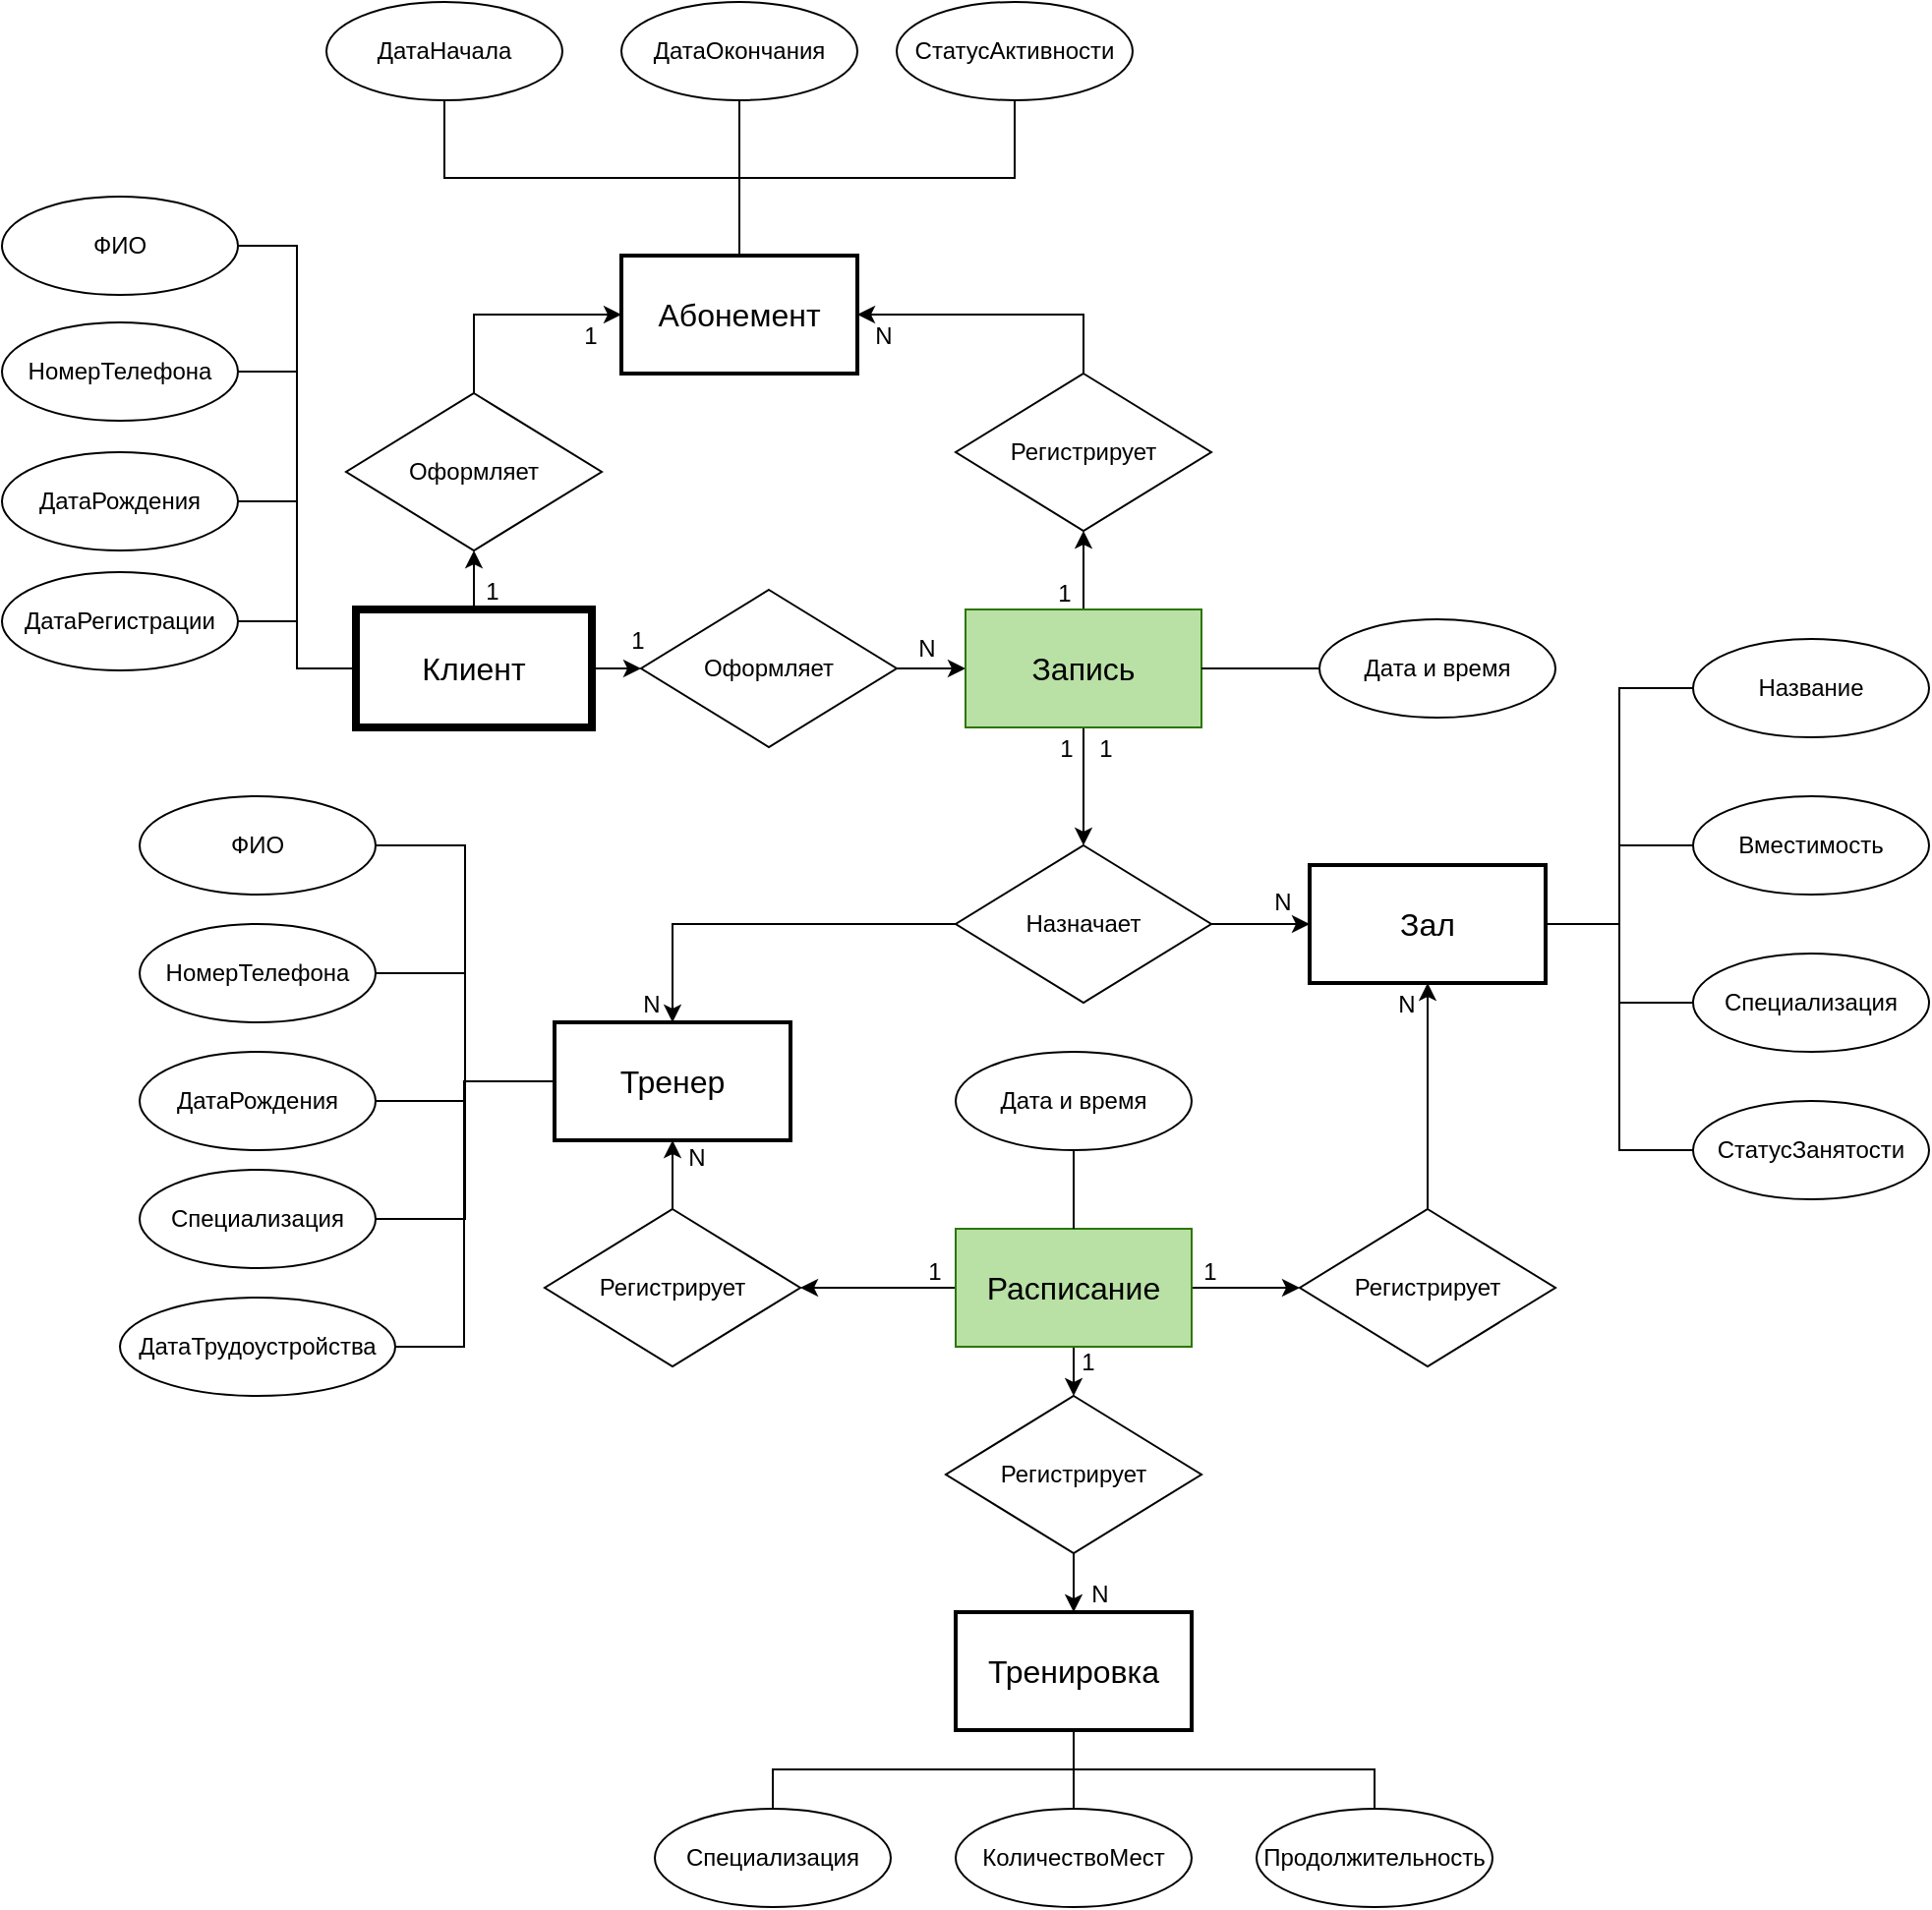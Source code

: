 <mxfile version="28.2.3">
  <diagram name="Страница — 1" id="-VlcEhq7PpyfWiiGsIE9">
    <mxGraphModel dx="453" dy="1446" grid="1" gridSize="10" guides="1" tooltips="1" connect="1" arrows="1" fold="1" page="1" pageScale="1" pageWidth="827" pageHeight="1169" math="0" shadow="0">
      <root>
        <mxCell id="0" />
        <mxCell id="1" parent="0" />
        <mxCell id="2ytf4mugNVsJWxA5a62g-3" style="edgeStyle=orthogonalEdgeStyle;rounded=0;orthogonalLoop=1;jettySize=auto;html=1;" parent="1" source="2ytf4mugNVsJWxA5a62g-1" target="2ytf4mugNVsJWxA5a62g-2" edge="1">
          <mxGeometry relative="1" as="geometry" />
        </mxCell>
        <mxCell id="QbMpYVJnFjbds-KGEEav-9" style="edgeStyle=orthogonalEdgeStyle;rounded=0;orthogonalLoop=1;jettySize=auto;html=1;" edge="1" parent="1" source="2ytf4mugNVsJWxA5a62g-1" target="QbMpYVJnFjbds-KGEEav-8">
          <mxGeometry relative="1" as="geometry" />
        </mxCell>
        <mxCell id="2ytf4mugNVsJWxA5a62g-1" value="&lt;font style=&quot;font-size: 16px;&quot;&gt;Клиент&lt;/font&gt;" style="rounded=0;whiteSpace=wrap;html=1;strokeWidth=4;" parent="1" vertex="1">
          <mxGeometry x="190" y="160" width="120" height="60" as="geometry" />
        </mxCell>
        <mxCell id="QbMpYVJnFjbds-KGEEav-41" style="edgeStyle=orthogonalEdgeStyle;rounded=0;orthogonalLoop=1;jettySize=auto;html=1;exitX=0.5;exitY=0;exitDx=0;exitDy=0;entryX=0;entryY=0.5;entryDx=0;entryDy=0;" edge="1" parent="1" source="2ytf4mugNVsJWxA5a62g-2" target="2ytf4mugNVsJWxA5a62g-4">
          <mxGeometry relative="1" as="geometry" />
        </mxCell>
        <mxCell id="2ytf4mugNVsJWxA5a62g-2" value="Оформляет" style="rhombus;whiteSpace=wrap;html=1;" parent="1" vertex="1">
          <mxGeometry x="185" y="50" width="130" height="80" as="geometry" />
        </mxCell>
        <mxCell id="2ytf4mugNVsJWxA5a62g-4" value="&lt;font style=&quot;font-size: 16px;&quot;&gt;Абонемент&lt;/font&gt;" style="rounded=0;whiteSpace=wrap;html=1;strokeWidth=2;" parent="1" vertex="1">
          <mxGeometry x="325" y="-20" width="120" height="60" as="geometry" />
        </mxCell>
        <mxCell id="2ytf4mugNVsJWxA5a62g-6" value="1" style="text;html=1;align=center;verticalAlign=middle;resizable=0;points=[];autosize=1;strokeColor=none;fillColor=none;" parent="1" vertex="1">
          <mxGeometry x="294" y="6" width="30" height="30" as="geometry" />
        </mxCell>
        <mxCell id="2ytf4mugNVsJWxA5a62g-7" value="1" style="text;html=1;align=center;verticalAlign=middle;resizable=0;points=[];autosize=1;strokeColor=none;fillColor=none;" parent="1" vertex="1">
          <mxGeometry x="244" y="136" width="30" height="30" as="geometry" />
        </mxCell>
        <mxCell id="QbMpYVJnFjbds-KGEEav-91" style="edgeStyle=orthogonalEdgeStyle;rounded=0;orthogonalLoop=1;jettySize=auto;html=1;entryX=0;entryY=0.5;entryDx=0;entryDy=0;endArrow=none;endFill=0;" edge="1" parent="1" source="2ytf4mugNVsJWxA5a62g-8" target="2ytf4mugNVsJWxA5a62g-1">
          <mxGeometry relative="1" as="geometry" />
        </mxCell>
        <mxCell id="2ytf4mugNVsJWxA5a62g-8" value="ФИО" style="ellipse;whiteSpace=wrap;html=1;" parent="1" vertex="1">
          <mxGeometry x="10" y="-50" width="120" height="50" as="geometry" />
        </mxCell>
        <mxCell id="QbMpYVJnFjbds-KGEEav-92" style="edgeStyle=orthogonalEdgeStyle;rounded=0;orthogonalLoop=1;jettySize=auto;html=1;exitX=1;exitY=0.5;exitDx=0;exitDy=0;entryX=0;entryY=0.5;entryDx=0;entryDy=0;endArrow=none;endFill=0;" edge="1" parent="1" source="2ytf4mugNVsJWxA5a62g-9" target="2ytf4mugNVsJWxA5a62g-1">
          <mxGeometry relative="1" as="geometry" />
        </mxCell>
        <mxCell id="2ytf4mugNVsJWxA5a62g-9" value="НомерТелефона" style="ellipse;whiteSpace=wrap;html=1;" parent="1" vertex="1">
          <mxGeometry x="10" y="14" width="120" height="50" as="geometry" />
        </mxCell>
        <mxCell id="QbMpYVJnFjbds-KGEEav-93" style="edgeStyle=orthogonalEdgeStyle;rounded=0;orthogonalLoop=1;jettySize=auto;html=1;entryX=0;entryY=0.5;entryDx=0;entryDy=0;endArrow=none;endFill=0;" edge="1" parent="1" source="2ytf4mugNVsJWxA5a62g-10" target="2ytf4mugNVsJWxA5a62g-1">
          <mxGeometry relative="1" as="geometry" />
        </mxCell>
        <mxCell id="2ytf4mugNVsJWxA5a62g-10" value="ДатаРождения" style="ellipse;whiteSpace=wrap;html=1;" parent="1" vertex="1">
          <mxGeometry x="10" y="80" width="120" height="50" as="geometry" />
        </mxCell>
        <mxCell id="QbMpYVJnFjbds-KGEEav-94" style="edgeStyle=orthogonalEdgeStyle;rounded=0;orthogonalLoop=1;jettySize=auto;html=1;entryX=0;entryY=0.5;entryDx=0;entryDy=0;endArrow=none;endFill=0;" edge="1" parent="1" source="2ytf4mugNVsJWxA5a62g-11" target="2ytf4mugNVsJWxA5a62g-1">
          <mxGeometry relative="1" as="geometry" />
        </mxCell>
        <mxCell id="2ytf4mugNVsJWxA5a62g-11" value="ДатаРегистрации" style="ellipse;whiteSpace=wrap;html=1;" parent="1" vertex="1">
          <mxGeometry x="10" y="141" width="120" height="50" as="geometry" />
        </mxCell>
        <mxCell id="QbMpYVJnFjbds-KGEEav-5" style="edgeStyle=orthogonalEdgeStyle;rounded=0;orthogonalLoop=1;jettySize=auto;html=1;entryX=0.5;entryY=0;entryDx=0;entryDy=0;exitX=0.5;exitY=1;exitDx=0;exitDy=0;endArrow=none;endFill=0;" edge="1" parent="1" source="QbMpYVJnFjbds-KGEEav-1" target="2ytf4mugNVsJWxA5a62g-4">
          <mxGeometry relative="1" as="geometry" />
        </mxCell>
        <mxCell id="QbMpYVJnFjbds-KGEEav-1" value="ДатаНачала" style="ellipse;whiteSpace=wrap;html=1;" vertex="1" parent="1">
          <mxGeometry x="175" y="-149" width="120" height="50" as="geometry" />
        </mxCell>
        <mxCell id="QbMpYVJnFjbds-KGEEav-6" style="edgeStyle=orthogonalEdgeStyle;rounded=0;orthogonalLoop=1;jettySize=auto;html=1;entryX=0.5;entryY=0;entryDx=0;entryDy=0;endArrow=none;endFill=0;" edge="1" parent="1" source="QbMpYVJnFjbds-KGEEav-2" target="2ytf4mugNVsJWxA5a62g-4">
          <mxGeometry relative="1" as="geometry" />
        </mxCell>
        <mxCell id="QbMpYVJnFjbds-KGEEav-2" value="ДатаОкончания" style="ellipse;whiteSpace=wrap;html=1;" vertex="1" parent="1">
          <mxGeometry x="325" y="-149" width="120" height="50" as="geometry" />
        </mxCell>
        <mxCell id="QbMpYVJnFjbds-KGEEav-7" style="edgeStyle=orthogonalEdgeStyle;rounded=0;orthogonalLoop=1;jettySize=auto;html=1;entryX=0.5;entryY=0;entryDx=0;entryDy=0;exitX=0.5;exitY=1;exitDx=0;exitDy=0;endArrow=none;endFill=0;" edge="1" parent="1" source="QbMpYVJnFjbds-KGEEav-3" target="2ytf4mugNVsJWxA5a62g-4">
          <mxGeometry relative="1" as="geometry" />
        </mxCell>
        <mxCell id="QbMpYVJnFjbds-KGEEav-3" value="СтатусАктивности" style="ellipse;whiteSpace=wrap;html=1;" vertex="1" parent="1">
          <mxGeometry x="465" y="-149" width="120" height="50" as="geometry" />
        </mxCell>
        <mxCell id="QbMpYVJnFjbds-KGEEav-39" style="edgeStyle=orthogonalEdgeStyle;rounded=0;orthogonalLoop=1;jettySize=auto;html=1;exitX=1;exitY=0.5;exitDx=0;exitDy=0;entryX=0;entryY=0.5;entryDx=0;entryDy=0;" edge="1" parent="1" source="QbMpYVJnFjbds-KGEEav-8" target="QbMpYVJnFjbds-KGEEav-10">
          <mxGeometry relative="1" as="geometry" />
        </mxCell>
        <mxCell id="QbMpYVJnFjbds-KGEEav-8" value="Оформляет" style="rhombus;whiteSpace=wrap;html=1;" vertex="1" parent="1">
          <mxGeometry x="335" y="150" width="130" height="80" as="geometry" />
        </mxCell>
        <mxCell id="QbMpYVJnFjbds-KGEEav-58" style="edgeStyle=orthogonalEdgeStyle;rounded=0;orthogonalLoop=1;jettySize=auto;html=1;exitX=0.5;exitY=0;exitDx=0;exitDy=0;entryX=0.5;entryY=1;entryDx=0;entryDy=0;" edge="1" parent="1" source="QbMpYVJnFjbds-KGEEav-10" target="QbMpYVJnFjbds-KGEEav-33">
          <mxGeometry relative="1" as="geometry" />
        </mxCell>
        <mxCell id="QbMpYVJnFjbds-KGEEav-60" style="edgeStyle=orthogonalEdgeStyle;rounded=0;orthogonalLoop=1;jettySize=auto;html=1;" edge="1" parent="1" source="QbMpYVJnFjbds-KGEEav-10" target="QbMpYVJnFjbds-KGEEav-13">
          <mxGeometry relative="1" as="geometry" />
        </mxCell>
        <mxCell id="QbMpYVJnFjbds-KGEEav-10" value="&lt;font style=&quot;font-size: 16px;&quot;&gt;Запись&lt;/font&gt;" style="rounded=0;whiteSpace=wrap;html=1;fillColor=#B9E0A5;fontColor=light-dark(#000000, #121212);strokeColor=#2D7600;" vertex="1" parent="1">
          <mxGeometry x="500" y="160" width="120" height="60" as="geometry" />
        </mxCell>
        <mxCell id="QbMpYVJnFjbds-KGEEav-12" value="&lt;font style=&quot;font-size: 16px;&quot;&gt;Тренер&lt;/font&gt;" style="rounded=0;whiteSpace=wrap;html=1;strokeWidth=2;" vertex="1" parent="1">
          <mxGeometry x="291" y="370" width="120" height="60" as="geometry" />
        </mxCell>
        <mxCell id="QbMpYVJnFjbds-KGEEav-61" style="edgeStyle=orthogonalEdgeStyle;rounded=0;orthogonalLoop=1;jettySize=auto;html=1;" edge="1" parent="1" source="QbMpYVJnFjbds-KGEEav-13" target="QbMpYVJnFjbds-KGEEav-12">
          <mxGeometry relative="1" as="geometry" />
        </mxCell>
        <mxCell id="QbMpYVJnFjbds-KGEEav-62" style="edgeStyle=orthogonalEdgeStyle;rounded=0;orthogonalLoop=1;jettySize=auto;html=1;entryX=0;entryY=0.5;entryDx=0;entryDy=0;" edge="1" parent="1" source="QbMpYVJnFjbds-KGEEav-13" target="QbMpYVJnFjbds-KGEEav-17">
          <mxGeometry relative="1" as="geometry" />
        </mxCell>
        <mxCell id="QbMpYVJnFjbds-KGEEav-13" value="Назначает" style="rhombus;whiteSpace=wrap;html=1;" vertex="1" parent="1">
          <mxGeometry x="495" y="280" width="130" height="80" as="geometry" />
        </mxCell>
        <mxCell id="QbMpYVJnFjbds-KGEEav-17" value="&lt;font style=&quot;font-size: 16px;&quot;&gt;Зал&lt;/font&gt;" style="rounded=0;whiteSpace=wrap;html=1;strokeWidth=2;" vertex="1" parent="1">
          <mxGeometry x="675" y="290" width="120" height="60" as="geometry" />
        </mxCell>
        <mxCell id="QbMpYVJnFjbds-KGEEav-21" value="&lt;font style=&quot;font-size: 16px;&quot;&gt;Тренировка&lt;/font&gt;" style="rounded=0;whiteSpace=wrap;html=1;strokeWidth=2;" vertex="1" parent="1">
          <mxGeometry x="495" y="670" width="120" height="60" as="geometry" />
        </mxCell>
        <mxCell id="QbMpYVJnFjbds-KGEEav-63" style="edgeStyle=orthogonalEdgeStyle;rounded=0;orthogonalLoop=1;jettySize=auto;html=1;entryX=1;entryY=0.5;entryDx=0;entryDy=0;" edge="1" parent="1" source="QbMpYVJnFjbds-KGEEav-24" target="QbMpYVJnFjbds-KGEEav-53">
          <mxGeometry relative="1" as="geometry" />
        </mxCell>
        <mxCell id="QbMpYVJnFjbds-KGEEav-65" style="edgeStyle=orthogonalEdgeStyle;rounded=0;orthogonalLoop=1;jettySize=auto;html=1;" edge="1" parent="1" source="QbMpYVJnFjbds-KGEEav-24" target="QbMpYVJnFjbds-KGEEav-55">
          <mxGeometry relative="1" as="geometry" />
        </mxCell>
        <mxCell id="QbMpYVJnFjbds-KGEEav-79" style="edgeStyle=orthogonalEdgeStyle;rounded=0;orthogonalLoop=1;jettySize=auto;html=1;entryX=0.5;entryY=0;entryDx=0;entryDy=0;" edge="1" parent="1" source="QbMpYVJnFjbds-KGEEav-24" target="QbMpYVJnFjbds-KGEEav-78">
          <mxGeometry relative="1" as="geometry" />
        </mxCell>
        <mxCell id="QbMpYVJnFjbds-KGEEav-24" value="&lt;font style=&quot;font-size: 16px;&quot;&gt;Расписание&lt;/font&gt;" style="rounded=0;whiteSpace=wrap;html=1;fillColor=#B9E0A5;fontColor=#000000;strokeColor=#2D7600;" vertex="1" parent="1">
          <mxGeometry x="495" y="475" width="120" height="60" as="geometry" />
        </mxCell>
        <mxCell id="QbMpYVJnFjbds-KGEEav-36" style="edgeStyle=orthogonalEdgeStyle;rounded=0;orthogonalLoop=1;jettySize=auto;html=1;endArrow=none;endFill=0;" edge="1" parent="1" source="QbMpYVJnFjbds-KGEEav-31" target="QbMpYVJnFjbds-KGEEav-10">
          <mxGeometry relative="1" as="geometry" />
        </mxCell>
        <mxCell id="QbMpYVJnFjbds-KGEEav-31" value="Дата и время" style="ellipse;whiteSpace=wrap;html=1;" vertex="1" parent="1">
          <mxGeometry x="680" y="165" width="120" height="50" as="geometry" />
        </mxCell>
        <mxCell id="QbMpYVJnFjbds-KGEEav-59" style="edgeStyle=orthogonalEdgeStyle;rounded=0;orthogonalLoop=1;jettySize=auto;html=1;exitX=0.5;exitY=0;exitDx=0;exitDy=0;" edge="1" parent="1" source="QbMpYVJnFjbds-KGEEav-33" target="2ytf4mugNVsJWxA5a62g-4">
          <mxGeometry relative="1" as="geometry" />
        </mxCell>
        <mxCell id="QbMpYVJnFjbds-KGEEav-33" value="Регистрирует" style="rhombus;whiteSpace=wrap;html=1;" vertex="1" parent="1">
          <mxGeometry x="495" y="40" width="130" height="80" as="geometry" />
        </mxCell>
        <mxCell id="QbMpYVJnFjbds-KGEEav-49" style="edgeStyle=orthogonalEdgeStyle;rounded=0;orthogonalLoop=1;jettySize=auto;html=1;entryX=1;entryY=0.5;entryDx=0;entryDy=0;endArrow=none;endFill=0;" edge="1" parent="1" source="QbMpYVJnFjbds-KGEEav-45" target="QbMpYVJnFjbds-KGEEav-17">
          <mxGeometry relative="1" as="geometry" />
        </mxCell>
        <mxCell id="QbMpYVJnFjbds-KGEEav-45" value="Название" style="ellipse;whiteSpace=wrap;html=1;" vertex="1" parent="1">
          <mxGeometry x="870" y="175" width="120" height="50" as="geometry" />
        </mxCell>
        <mxCell id="QbMpYVJnFjbds-KGEEav-50" style="edgeStyle=orthogonalEdgeStyle;rounded=0;orthogonalLoop=1;jettySize=auto;html=1;entryX=1;entryY=0.5;entryDx=0;entryDy=0;endArrow=none;endFill=0;" edge="1" parent="1" source="QbMpYVJnFjbds-KGEEav-46" target="QbMpYVJnFjbds-KGEEav-17">
          <mxGeometry relative="1" as="geometry" />
        </mxCell>
        <mxCell id="QbMpYVJnFjbds-KGEEav-46" value="Вместимость" style="ellipse;whiteSpace=wrap;html=1;" vertex="1" parent="1">
          <mxGeometry x="870" y="255" width="120" height="50" as="geometry" />
        </mxCell>
        <mxCell id="QbMpYVJnFjbds-KGEEav-51" style="edgeStyle=orthogonalEdgeStyle;rounded=0;orthogonalLoop=1;jettySize=auto;html=1;entryX=1;entryY=0.5;entryDx=0;entryDy=0;endArrow=none;endFill=0;" edge="1" parent="1" source="QbMpYVJnFjbds-KGEEav-47" target="QbMpYVJnFjbds-KGEEav-17">
          <mxGeometry relative="1" as="geometry" />
        </mxCell>
        <mxCell id="QbMpYVJnFjbds-KGEEav-47" value="Специализация" style="ellipse;whiteSpace=wrap;html=1;" vertex="1" parent="1">
          <mxGeometry x="870" y="335" width="120" height="50" as="geometry" />
        </mxCell>
        <mxCell id="QbMpYVJnFjbds-KGEEav-52" style="edgeStyle=orthogonalEdgeStyle;rounded=0;orthogonalLoop=1;jettySize=auto;html=1;entryX=1;entryY=0.5;entryDx=0;entryDy=0;endArrow=none;endFill=0;" edge="1" parent="1" source="QbMpYVJnFjbds-KGEEav-48" target="QbMpYVJnFjbds-KGEEav-17">
          <mxGeometry relative="1" as="geometry" />
        </mxCell>
        <mxCell id="QbMpYVJnFjbds-KGEEav-48" value="СтатусЗанятости" style="ellipse;whiteSpace=wrap;html=1;strokeWidth=1;" vertex="1" parent="1">
          <mxGeometry x="870" y="410" width="120" height="50" as="geometry" />
        </mxCell>
        <mxCell id="QbMpYVJnFjbds-KGEEav-64" style="edgeStyle=orthogonalEdgeStyle;rounded=0;orthogonalLoop=1;jettySize=auto;html=1;entryX=0.5;entryY=1;entryDx=0;entryDy=0;" edge="1" parent="1" source="QbMpYVJnFjbds-KGEEav-53" target="QbMpYVJnFjbds-KGEEav-12">
          <mxGeometry relative="1" as="geometry" />
        </mxCell>
        <mxCell id="QbMpYVJnFjbds-KGEEav-53" value="Регистрирует" style="rhombus;whiteSpace=wrap;html=1;" vertex="1" parent="1">
          <mxGeometry x="286" y="465" width="130" height="80" as="geometry" />
        </mxCell>
        <mxCell id="QbMpYVJnFjbds-KGEEav-66" style="edgeStyle=orthogonalEdgeStyle;rounded=0;orthogonalLoop=1;jettySize=auto;html=1;entryX=0.5;entryY=1;entryDx=0;entryDy=0;" edge="1" parent="1" source="QbMpYVJnFjbds-KGEEav-55" target="QbMpYVJnFjbds-KGEEav-17">
          <mxGeometry relative="1" as="geometry" />
        </mxCell>
        <mxCell id="QbMpYVJnFjbds-KGEEav-55" value="Регистрирует" style="rhombus;whiteSpace=wrap;html=1;" vertex="1" parent="1">
          <mxGeometry x="670" y="465" width="130" height="80" as="geometry" />
        </mxCell>
        <mxCell id="QbMpYVJnFjbds-KGEEav-68" style="edgeStyle=orthogonalEdgeStyle;rounded=0;orthogonalLoop=1;jettySize=auto;html=1;endArrow=none;endFill=0;" edge="1" parent="1" source="QbMpYVJnFjbds-KGEEav-67" target="QbMpYVJnFjbds-KGEEav-24">
          <mxGeometry relative="1" as="geometry" />
        </mxCell>
        <mxCell id="QbMpYVJnFjbds-KGEEav-67" value="Дата и время" style="ellipse;whiteSpace=wrap;html=1;" vertex="1" parent="1">
          <mxGeometry x="495" y="385" width="120" height="50" as="geometry" />
        </mxCell>
        <mxCell id="QbMpYVJnFjbds-KGEEav-70" value="1" style="text;html=1;align=center;verticalAlign=middle;resizable=0;points=[];autosize=1;strokeColor=none;fillColor=none;" vertex="1" parent="1">
          <mxGeometry x="318" y="161" width="30" height="30" as="geometry" />
        </mxCell>
        <mxCell id="QbMpYVJnFjbds-KGEEav-71" value="N" style="text;html=1;align=center;verticalAlign=middle;resizable=0;points=[];autosize=1;strokeColor=none;fillColor=none;" vertex="1" parent="1">
          <mxGeometry x="465" y="165" width="30" height="30" as="geometry" />
        </mxCell>
        <mxCell id="QbMpYVJnFjbds-KGEEav-72" value="N" style="text;html=1;align=center;verticalAlign=middle;resizable=0;points=[];autosize=1;strokeColor=none;fillColor=none;" vertex="1" parent="1">
          <mxGeometry x="443" y="6" width="30" height="30" as="geometry" />
        </mxCell>
        <mxCell id="QbMpYVJnFjbds-KGEEav-73" value="1" style="text;html=1;align=center;verticalAlign=middle;resizable=0;points=[];autosize=1;strokeColor=none;fillColor=none;" vertex="1" parent="1">
          <mxGeometry x="535" y="137" width="30" height="30" as="geometry" />
        </mxCell>
        <mxCell id="QbMpYVJnFjbds-KGEEav-74" value="1" style="text;html=1;align=center;verticalAlign=middle;resizable=0;points=[];autosize=1;strokeColor=none;fillColor=none;" vertex="1" parent="1">
          <mxGeometry x="556" y="216" width="30" height="30" as="geometry" />
        </mxCell>
        <mxCell id="QbMpYVJnFjbds-KGEEav-75" value="1" style="text;html=1;align=center;verticalAlign=middle;resizable=0;points=[];autosize=1;strokeColor=none;fillColor=none;" vertex="1" parent="1">
          <mxGeometry x="536" y="216" width="30" height="30" as="geometry" />
        </mxCell>
        <mxCell id="QbMpYVJnFjbds-KGEEav-76" value="N" style="text;html=1;align=center;verticalAlign=middle;resizable=0;points=[];autosize=1;strokeColor=none;fillColor=none;" vertex="1" parent="1">
          <mxGeometry x="325" y="346" width="30" height="30" as="geometry" />
        </mxCell>
        <mxCell id="QbMpYVJnFjbds-KGEEav-77" value="N" style="text;html=1;align=center;verticalAlign=middle;resizable=0;points=[];autosize=1;strokeColor=none;fillColor=none;" vertex="1" parent="1">
          <mxGeometry x="646" y="294" width="30" height="30" as="geometry" />
        </mxCell>
        <mxCell id="QbMpYVJnFjbds-KGEEav-80" style="edgeStyle=orthogonalEdgeStyle;rounded=0;orthogonalLoop=1;jettySize=auto;html=1;entryX=0.5;entryY=0;entryDx=0;entryDy=0;" edge="1" parent="1" source="QbMpYVJnFjbds-KGEEav-78" target="QbMpYVJnFjbds-KGEEav-21">
          <mxGeometry relative="1" as="geometry" />
        </mxCell>
        <mxCell id="QbMpYVJnFjbds-KGEEav-78" value="Регистрирует" style="rhombus;whiteSpace=wrap;html=1;" vertex="1" parent="1">
          <mxGeometry x="490" y="560" width="130" height="80" as="geometry" />
        </mxCell>
        <mxCell id="QbMpYVJnFjbds-KGEEav-85" style="edgeStyle=orthogonalEdgeStyle;rounded=0;orthogonalLoop=1;jettySize=auto;html=1;entryX=0.5;entryY=1;entryDx=0;entryDy=0;endArrow=none;endFill=0;" edge="1" parent="1" source="QbMpYVJnFjbds-KGEEav-81" target="QbMpYVJnFjbds-KGEEav-21">
          <mxGeometry relative="1" as="geometry" />
        </mxCell>
        <mxCell id="QbMpYVJnFjbds-KGEEav-81" value="КоличествоМест" style="ellipse;whiteSpace=wrap;html=1;" vertex="1" parent="1">
          <mxGeometry x="495" y="770" width="120" height="50" as="geometry" />
        </mxCell>
        <mxCell id="QbMpYVJnFjbds-KGEEav-86" style="edgeStyle=orthogonalEdgeStyle;rounded=0;orthogonalLoop=1;jettySize=auto;html=1;entryX=0.5;entryY=1;entryDx=0;entryDy=0;exitX=0.5;exitY=0;exitDx=0;exitDy=0;endArrow=none;endFill=0;" edge="1" parent="1" source="QbMpYVJnFjbds-KGEEav-82" target="QbMpYVJnFjbds-KGEEav-21">
          <mxGeometry relative="1" as="geometry" />
        </mxCell>
        <mxCell id="QbMpYVJnFjbds-KGEEav-82" value="Продолжительность" style="ellipse;whiteSpace=wrap;html=1;" vertex="1" parent="1">
          <mxGeometry x="648" y="770" width="120" height="50" as="geometry" />
        </mxCell>
        <mxCell id="QbMpYVJnFjbds-KGEEav-84" style="edgeStyle=orthogonalEdgeStyle;rounded=0;orthogonalLoop=1;jettySize=auto;html=1;entryX=0.5;entryY=1;entryDx=0;entryDy=0;exitX=0.5;exitY=0;exitDx=0;exitDy=0;endArrow=none;endFill=0;" edge="1" parent="1" source="QbMpYVJnFjbds-KGEEav-83" target="QbMpYVJnFjbds-KGEEav-21">
          <mxGeometry relative="1" as="geometry" />
        </mxCell>
        <mxCell id="QbMpYVJnFjbds-KGEEav-83" value="Специализация" style="ellipse;whiteSpace=wrap;html=1;" vertex="1" parent="1">
          <mxGeometry x="342" y="770" width="120" height="50" as="geometry" />
        </mxCell>
        <mxCell id="QbMpYVJnFjbds-KGEEav-97" style="edgeStyle=orthogonalEdgeStyle;rounded=0;orthogonalLoop=1;jettySize=auto;html=1;entryX=0;entryY=0.5;entryDx=0;entryDy=0;endArrow=none;endFill=0;" edge="1" parent="1" source="QbMpYVJnFjbds-KGEEav-87" target="QbMpYVJnFjbds-KGEEav-12">
          <mxGeometry relative="1" as="geometry" />
        </mxCell>
        <mxCell id="QbMpYVJnFjbds-KGEEav-87" value="ФИО" style="ellipse;whiteSpace=wrap;html=1;" vertex="1" parent="1">
          <mxGeometry x="80" y="255" width="120" height="50" as="geometry" />
        </mxCell>
        <mxCell id="QbMpYVJnFjbds-KGEEav-98" style="edgeStyle=orthogonalEdgeStyle;rounded=0;orthogonalLoop=1;jettySize=auto;html=1;endArrow=none;endFill=0;" edge="1" parent="1" source="QbMpYVJnFjbds-KGEEav-88" target="QbMpYVJnFjbds-KGEEav-12">
          <mxGeometry relative="1" as="geometry" />
        </mxCell>
        <mxCell id="QbMpYVJnFjbds-KGEEav-88" value="НомерТелефона" style="ellipse;whiteSpace=wrap;html=1;" vertex="1" parent="1">
          <mxGeometry x="80" y="320" width="120" height="50" as="geometry" />
        </mxCell>
        <mxCell id="QbMpYVJnFjbds-KGEEav-99" style="edgeStyle=orthogonalEdgeStyle;rounded=0;orthogonalLoop=1;jettySize=auto;html=1;entryX=0;entryY=0.5;entryDx=0;entryDy=0;endArrow=none;endFill=0;" edge="1" parent="1" source="QbMpYVJnFjbds-KGEEav-89" target="QbMpYVJnFjbds-KGEEav-12">
          <mxGeometry relative="1" as="geometry" />
        </mxCell>
        <mxCell id="QbMpYVJnFjbds-KGEEav-89" value="ДатаРождения" style="ellipse;whiteSpace=wrap;html=1;" vertex="1" parent="1">
          <mxGeometry x="80" y="385" width="120" height="50" as="geometry" />
        </mxCell>
        <mxCell id="QbMpYVJnFjbds-KGEEav-101" style="edgeStyle=orthogonalEdgeStyle;rounded=0;orthogonalLoop=1;jettySize=auto;html=1;entryX=0;entryY=0.5;entryDx=0;entryDy=0;endArrow=none;endFill=0;" edge="1" parent="1" source="QbMpYVJnFjbds-KGEEav-90" target="QbMpYVJnFjbds-KGEEav-12">
          <mxGeometry relative="1" as="geometry">
            <Array as="points">
              <mxPoint x="245" y="535" />
              <mxPoint x="245" y="400" />
            </Array>
          </mxGeometry>
        </mxCell>
        <mxCell id="QbMpYVJnFjbds-KGEEav-90" value="ДатаТрудоустройства" style="ellipse;whiteSpace=wrap;html=1;" vertex="1" parent="1">
          <mxGeometry x="70" y="510" width="140" height="50" as="geometry" />
        </mxCell>
        <mxCell id="QbMpYVJnFjbds-KGEEav-100" style="edgeStyle=orthogonalEdgeStyle;rounded=0;orthogonalLoop=1;jettySize=auto;html=1;entryX=0;entryY=0.5;entryDx=0;entryDy=0;endArrow=none;endFill=0;" edge="1" parent="1" source="QbMpYVJnFjbds-KGEEav-95" target="QbMpYVJnFjbds-KGEEav-12">
          <mxGeometry relative="1" as="geometry" />
        </mxCell>
        <mxCell id="QbMpYVJnFjbds-KGEEav-95" value="Специализация" style="ellipse;whiteSpace=wrap;html=1;" vertex="1" parent="1">
          <mxGeometry x="80" y="445" width="120" height="50" as="geometry" />
        </mxCell>
        <mxCell id="QbMpYVJnFjbds-KGEEav-102" value="1" style="text;html=1;align=center;verticalAlign=middle;resizable=0;points=[];autosize=1;strokeColor=none;fillColor=none;" vertex="1" parent="1">
          <mxGeometry x="609" y="482" width="30" height="30" as="geometry" />
        </mxCell>
        <mxCell id="QbMpYVJnFjbds-KGEEav-103" value="1" style="text;html=1;align=center;verticalAlign=middle;resizable=0;points=[];autosize=1;strokeColor=none;fillColor=none;" vertex="1" parent="1">
          <mxGeometry x="547" y="528" width="30" height="30" as="geometry" />
        </mxCell>
        <mxCell id="QbMpYVJnFjbds-KGEEav-104" value="1" style="text;html=1;align=center;verticalAlign=middle;resizable=0;points=[];autosize=1;strokeColor=none;fillColor=none;" vertex="1" parent="1">
          <mxGeometry x="469" y="482" width="30" height="30" as="geometry" />
        </mxCell>
        <mxCell id="QbMpYVJnFjbds-KGEEav-105" value="N" style="text;html=1;align=center;verticalAlign=middle;resizable=0;points=[];autosize=1;strokeColor=none;fillColor=none;" vertex="1" parent="1">
          <mxGeometry x="348" y="424" width="30" height="30" as="geometry" />
        </mxCell>
        <mxCell id="QbMpYVJnFjbds-KGEEav-106" value="N" style="text;html=1;align=center;verticalAlign=middle;resizable=0;points=[];autosize=1;strokeColor=none;fillColor=none;" vertex="1" parent="1">
          <mxGeometry x="709" y="346" width="30" height="30" as="geometry" />
        </mxCell>
        <mxCell id="QbMpYVJnFjbds-KGEEav-107" value="N" style="text;html=1;align=center;verticalAlign=middle;resizable=0;points=[];autosize=1;strokeColor=none;fillColor=none;" vertex="1" parent="1">
          <mxGeometry x="553" y="646" width="30" height="30" as="geometry" />
        </mxCell>
      </root>
    </mxGraphModel>
  </diagram>
</mxfile>
